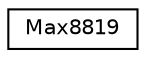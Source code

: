 digraph "Graphical Class Hierarchy"
{
  edge [fontname="Helvetica",fontsize="10",labelfontname="Helvetica",labelfontsize="10"];
  node [fontname="Helvetica",fontsize="10",shape=record];
  rankdir="LR";
  Node1 [label="Max8819",height=0.2,width=0.4,color="black", fillcolor="white", style="filled",URL="$classMax8819.html",tooltip="Max8819.h - Max8819 class to allow access to single pins. "];
}
